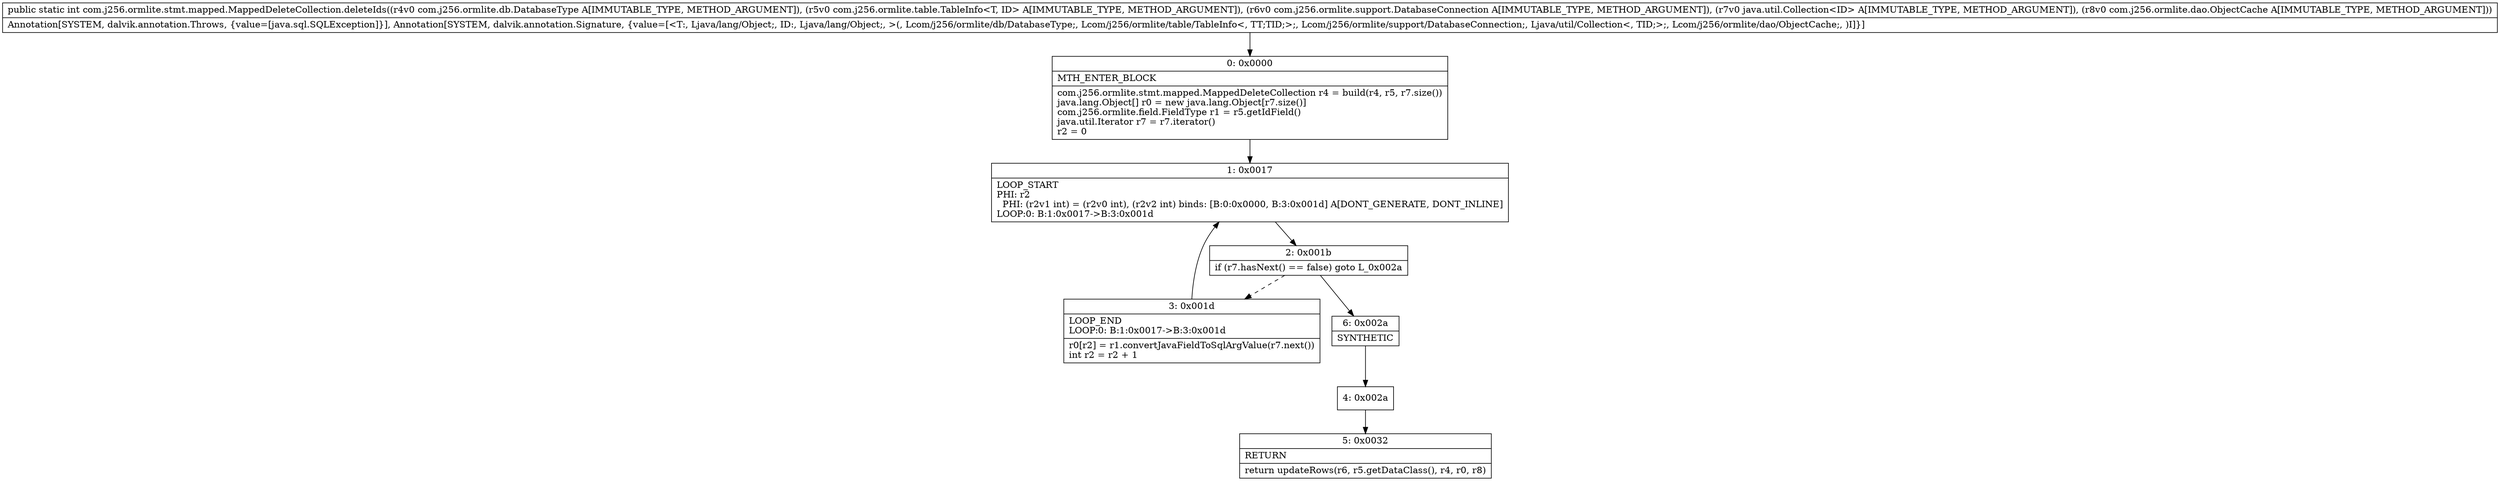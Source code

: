 digraph "CFG forcom.j256.ormlite.stmt.mapped.MappedDeleteCollection.deleteIds(Lcom\/j256\/ormlite\/db\/DatabaseType;Lcom\/j256\/ormlite\/table\/TableInfo;Lcom\/j256\/ormlite\/support\/DatabaseConnection;Ljava\/util\/Collection;Lcom\/j256\/ormlite\/dao\/ObjectCache;)I" {
Node_0 [shape=record,label="{0\:\ 0x0000|MTH_ENTER_BLOCK\l|com.j256.ormlite.stmt.mapped.MappedDeleteCollection r4 = build(r4, r5, r7.size())\ljava.lang.Object[] r0 = new java.lang.Object[r7.size()]\lcom.j256.ormlite.field.FieldType r1 = r5.getIdField()\ljava.util.Iterator r7 = r7.iterator()\lr2 = 0\l}"];
Node_1 [shape=record,label="{1\:\ 0x0017|LOOP_START\lPHI: r2 \l  PHI: (r2v1 int) = (r2v0 int), (r2v2 int) binds: [B:0:0x0000, B:3:0x001d] A[DONT_GENERATE, DONT_INLINE]\lLOOP:0: B:1:0x0017\-\>B:3:0x001d\l}"];
Node_2 [shape=record,label="{2\:\ 0x001b|if (r7.hasNext() == false) goto L_0x002a\l}"];
Node_3 [shape=record,label="{3\:\ 0x001d|LOOP_END\lLOOP:0: B:1:0x0017\-\>B:3:0x001d\l|r0[r2] = r1.convertJavaFieldToSqlArgValue(r7.next())\lint r2 = r2 + 1\l}"];
Node_4 [shape=record,label="{4\:\ 0x002a}"];
Node_5 [shape=record,label="{5\:\ 0x0032|RETURN\l|return updateRows(r6, r5.getDataClass(), r4, r0, r8)\l}"];
Node_6 [shape=record,label="{6\:\ 0x002a|SYNTHETIC\l}"];
MethodNode[shape=record,label="{public static int com.j256.ormlite.stmt.mapped.MappedDeleteCollection.deleteIds((r4v0 com.j256.ormlite.db.DatabaseType A[IMMUTABLE_TYPE, METHOD_ARGUMENT]), (r5v0 com.j256.ormlite.table.TableInfo\<T, ID\> A[IMMUTABLE_TYPE, METHOD_ARGUMENT]), (r6v0 com.j256.ormlite.support.DatabaseConnection A[IMMUTABLE_TYPE, METHOD_ARGUMENT]), (r7v0 java.util.Collection\<ID\> A[IMMUTABLE_TYPE, METHOD_ARGUMENT]), (r8v0 com.j256.ormlite.dao.ObjectCache A[IMMUTABLE_TYPE, METHOD_ARGUMENT]))  | Annotation[SYSTEM, dalvik.annotation.Throws, \{value=[java.sql.SQLException]\}], Annotation[SYSTEM, dalvik.annotation.Signature, \{value=[\<T:, Ljava\/lang\/Object;, ID:, Ljava\/lang\/Object;, \>(, Lcom\/j256\/ormlite\/db\/DatabaseType;, Lcom\/j256\/ormlite\/table\/TableInfo\<, TT;TID;\>;, Lcom\/j256\/ormlite\/support\/DatabaseConnection;, Ljava\/util\/Collection\<, TID;\>;, Lcom\/j256\/ormlite\/dao\/ObjectCache;, )I]\}]\l}"];
MethodNode -> Node_0;
Node_0 -> Node_1;
Node_1 -> Node_2;
Node_2 -> Node_3[style=dashed];
Node_2 -> Node_6;
Node_3 -> Node_1;
Node_4 -> Node_5;
Node_6 -> Node_4;
}

